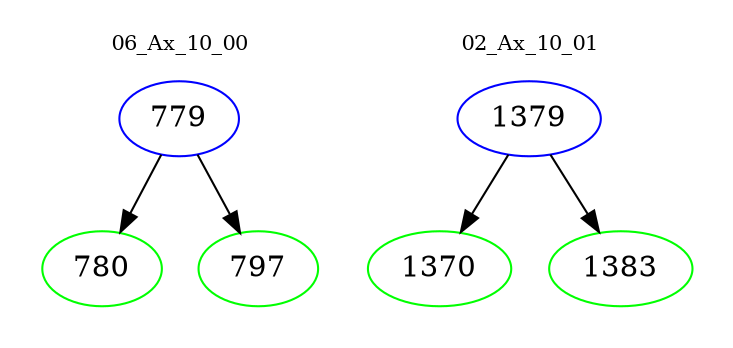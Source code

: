 digraph{
subgraph cluster_0 {
color = white
label = "06_Ax_10_00";
fontsize=10;
T0_779 [label="779", color="blue"]
T0_779 -> T0_780 [color="black"]
T0_780 [label="780", color="green"]
T0_779 -> T0_797 [color="black"]
T0_797 [label="797", color="green"]
}
subgraph cluster_1 {
color = white
label = "02_Ax_10_01";
fontsize=10;
T1_1379 [label="1379", color="blue"]
T1_1379 -> T1_1370 [color="black"]
T1_1370 [label="1370", color="green"]
T1_1379 -> T1_1383 [color="black"]
T1_1383 [label="1383", color="green"]
}
}

